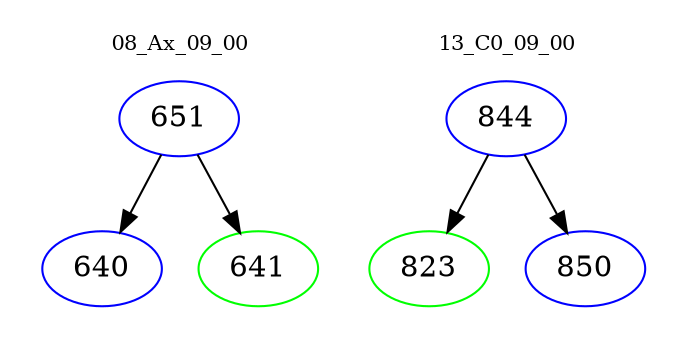 digraph{
subgraph cluster_0 {
color = white
label = "08_Ax_09_00";
fontsize=10;
T0_651 [label="651", color="blue"]
T0_651 -> T0_640 [color="black"]
T0_640 [label="640", color="blue"]
T0_651 -> T0_641 [color="black"]
T0_641 [label="641", color="green"]
}
subgraph cluster_1 {
color = white
label = "13_C0_09_00";
fontsize=10;
T1_844 [label="844", color="blue"]
T1_844 -> T1_823 [color="black"]
T1_823 [label="823", color="green"]
T1_844 -> T1_850 [color="black"]
T1_850 [label="850", color="blue"]
}
}
